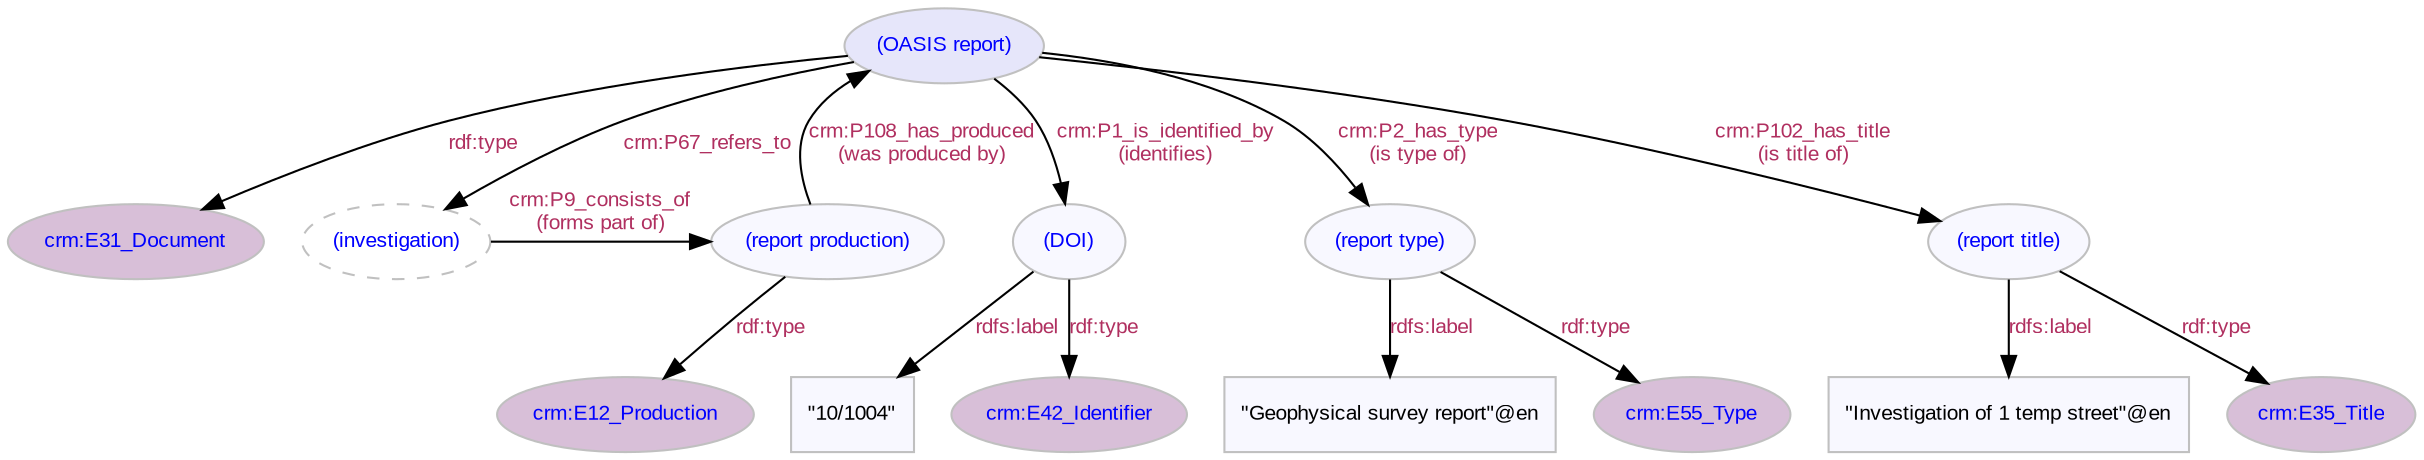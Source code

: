 digraph {
   // label = "OASIS Report";
   // labelloc = "t";
   node [fontcolor=blue, fontsize=10, fontname=Arial, style=filled, fillcolor=ghostwhite, color=gray];
   edge [color=black, fontcolor=maroon, fontsize=10, fontname=Arial ];   
   "crm:E31_Document" [fillcolor=thistle, target="crm", URL="http://www.cidoc-crm.org/cidoc-crm/E31_Document"];
   "crm:E35_Title" [fillcolor=thistle, target="crm", URL="http://www.cidoc-crm.org/cidoc-crm/E35_Title"];
   "crm:E42_Identifier" [fillcolor=thistle, target="crm", URL="http://www.cidoc-crm.org/cidoc-crm/E42_Identifier"];
   "crm:E55_Type" [fillcolor=thistle, target="crm", URL="http://www.cidoc-crm.org/cidoc-crm/E55_Type"]
   "crm:E12_Production" [fillcolor=thistle, target="crm", URL="http://www.cidoc-crm.org/cidoc-crm/E12_Production"];
   {rank = same; "(report production)"; "(investigation)";}
   "(report production)" -> "crm:E12_Production" [label="rdf:type", labelURL="http://www.w3.org/1999/02/22-rdf-syntax-ns#type"];
   "(investigation)" -> "(report production)" [label="crm:P9_consists_of\n(forms part of)", labelURL="http://www.cidoc-crm.org/cidoc-crm/P9_consists_of"]; 
   "(report production)" -> "(OASIS report)" [label="crm:P108_has_produced\n(was produced by)", labelURL="http://www.cidoc-crm.org/cidoc-crm/P108_has_produced"];
   "(OASIS report)" -> "(investigation)" [label="crm:P67_refers_to", labelURL="http://www.cidoc-crm.org/cidoc-crm/P67_refers_to"];    
   "(OASIS report)" [fillcolor=lavender];
   "(OASIS report)" -> "crm:E31_Document" [label="rdf:type", labelURL="http://www.w3.org/1999/02/22-rdf-syntax-ns#type"];
   "(investigation)" [style=dashed];
   "(OASIS report)" -> "(DOI)" [label="crm:P1_is_identified_by\n(identifies)", labelURL="http://www.cidoc-crm.org/cidoc-crm/P1_is_identified_by"];
   "(DOI)" -> "crm:E42_Identifier" [label="rdf:type", labelURL="http://www.w3.org/1999/02/22-rdf-syntax-ns#type"];
   "(DOI)" -> "\"10/1004\"" [label="rdfs:label", labelURL="http://www.w3.org/2000/01/rdf-schema#label"];
   "\"10/1004\"" [shape=box, fontcolor=black];  
   "(OASIS report)" -> "(report type)" [label="crm:P2_has_type\n(is type of)", labelURL="http://www.cidoc-crm.org/cidoc-crm/P2_has_type"];
   "(report type)" -> "crm:E55_Type" [label="rdf:type", labelURL="http://www.w3.org/1999/02/22-rdf-syntax-ns#type"];
   "(report type)" -> "\"Geophysical survey report\"@en" [label="rdfs:label", labelURL="http://www.w3.org/2000/01/rdf-schema#label"];  
   "\"Geophysical survey report\"@en" [shape=box, fontcolor=black];  
   "(OASIS report)" -> "(report title)" [label="crm:P102_has_title\n(is title of)", labelURL="http://www.cidoc-crm.org/cidoc-crm/P102_has_title"];
   "(report title)" -> "crm:E35_Title" [label="rdf:type", labelURL="http://www.w3.org/1999/02/22-rdf-syntax-ns#type"];
   "(report title)" -> "\"Investigation of 1 temp street\"@en" [label="rdfs:label", labelURL="http://www.w3.org/2000/01/rdf-schema#label"];  
   "\"Investigation of 1 temp street\"@en" [shape=box, fontcolor=black];  
 }